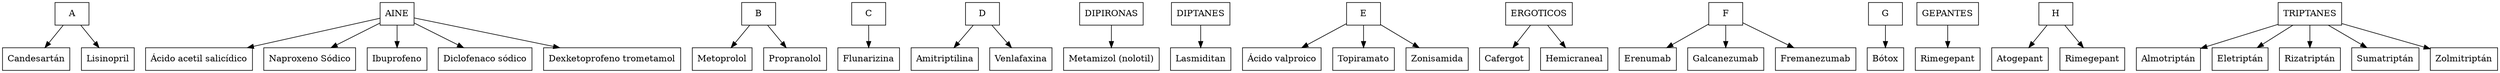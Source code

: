 
digraph Meds {
    
subgraph a {
    
    a[shape=box, label="A"];

    candesartan[shape=box, label="Candesartán"];

    a -> candesartan[label=""];

    lisinopril[shape=box, label="Lisinopril"];

    a -> lisinopril[label=""];

}

subgraph aine {
    
    aine[shape=box, label="AINE"];

    aspirina[shape=box, label="Ácido acetil salicídico"];

    aine -> aspirina[label=""];

    naproxeno_sodico[shape=box, label="Naproxeno Sódico"];

    aine -> naproxeno_sodico[label=""];

    ibuprofeno[shape=box, label="Ibuprofeno"];

    aine -> ibuprofeno[label=""];

    diclofenaco_sodico[shape=box, label="Diclofenaco sódico"];

    aine -> diclofenaco_sodico[label=""];

    dexketoprofeno_trometamol[shape=box, label="Dexketoprofeno trometamol"];

    aine -> dexketoprofeno_trometamol[label=""];

}

subgraph b {
    
    b[shape=box, label="B"];

    metoprolol[shape=box, label="Metoprolol"];

    b -> metoprolol[label=""];

    propranolol[shape=box, label="Propranolol"];

    b -> propranolol[label=""];

}

subgraph c {
    
    c[shape=box, label="C"];

    flunarizina[shape=box, label="Flunarizina"];

    c -> flunarizina[label=""];

}

subgraph d {
    
    d[shape=box, label="D"];

    amitriptilina[shape=box, label="Amitriptilina"];

    d -> amitriptilina[label=""];

    venlafaxina[shape=box, label="Venlafaxina"];

    d -> venlafaxina[label=""];

}

subgraph dipironas {
    
    dipironas[shape=box, label="DIPIRONAS"];

    metamizol[shape=box, label="Metamizol (nolotil)"];

    dipironas -> metamizol[label=""];

}

subgraph diptanes {
    
    diptanes[shape=box, label="DIPTANES"];

    lasmiditan[shape=box, label="Lasmiditan"];

    diptanes -> lasmiditan[label=""];

}

subgraph e {
    
    e[shape=box, label="E"];

    acido_valproico[shape=box, label="Ácido valproico"];

    e -> acido_valproico[label=""];

    topiramato[shape=box, label="Topiramato"];

    e -> topiramato[label=""];

    zonisamida[shape=box, label="Zonisamida"];

    e -> zonisamida[label=""];

}

subgraph ergoticos {
    
    ergoticos[shape=box, label="ERGOTICOS"];

    cafergot[shape=box, label="Cafergot"];

    ergoticos -> cafergot[label=""];

    hemicraneal[shape=box, label="Hemicraneal"];

    ergoticos -> hemicraneal[label=""];

}

subgraph f {
    
    f[shape=box, label="F"];

    erenumab[shape=box, label="Erenumab"];

    f -> erenumab[label=""];

    galcanezumab[shape=box, label="Galcanezumab"];

    f -> galcanezumab[label=""];

    fremanezumab[shape=box, label="Fremanezumab"];

    f -> fremanezumab[label=""];

}

subgraph g {
    
    g[shape=box, label="G"];

    botox[shape=box, label="Bótox"];

    g -> botox[label=""];

}

subgraph gepantes {
    
    gepantes[shape=box, label="GEPANTES"];

    rimegepant[shape=box, label="Rimegepant"];

    gepantes -> rimegepant[label=""];

}

subgraph h {
    
    h[shape=box, label="H"];

    atogepant[shape=box, label="Atogepant"];

    h -> atogepant[label=""];

    prvnt_rimegepant[shape=box, label="Rimegepant"];

    h -> prvnt_rimegepant[label=""];

}

subgraph triptanes {
    
    triptanes[shape=box, label="TRIPTANES"];

    almotriptan[shape=box, label="Almotriptán"];

    triptanes -> almotriptan[label=""];

    eletriptan[shape=box, label="Eletriptán"];

    triptanes -> eletriptan[label=""];

    rizatriptan[shape=box, label="Rizatriptán"];

    triptanes -> rizatriptan[label=""];

    sumatriptan[shape=box, label="Sumatriptán"];

    triptanes -> sumatriptan[label=""];

    zolmitriptan[shape=box, label="Zolmitriptán"];

    triptanes -> zolmitriptan[label=""];

}

}

